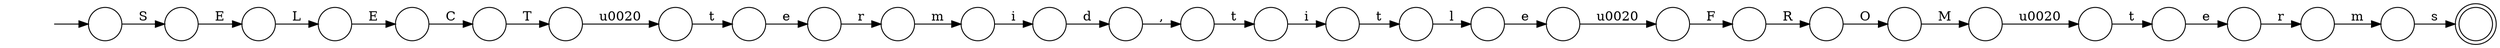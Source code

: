 digraph Automaton {
  rankdir = LR;
  0 [shape=doublecircle,label=""];
  1 [shape=circle,label=""];
  1 -> 22 [label="e"]
  2 [shape=circle,label=""];
  2 -> 13 [label="l"]
  3 [shape=circle,label=""];
  3 -> 4 [label=","]
  4 [shape=circle,label=""];
  4 -> 28 [label="t"]
  5 [shape=circle,label=""];
  5 -> 8 [label="E"]
  6 [shape=circle,label=""];
  6 -> 26 [label="R"]
  7 [shape=circle,label=""];
  7 -> 11 [label="i"]
  8 [shape=circle,label=""];
  8 -> 19 [label="L"]
  9 [shape=circle,label=""];
  initial [shape=plaintext,label=""];
  initial -> 9
  9 -> 5 [label="S"]
  10 [shape=circle,label=""];
  10 -> 16 [label="t"]
  11 [shape=circle,label=""];
  11 -> 3 [label="d"]
  12 [shape=circle,label=""];
  12 -> 17 [label="m"]
  13 [shape=circle,label=""];
  13 -> 25 [label="e"]
  14 [shape=circle,label=""];
  14 -> 30 [label="M"]
  15 [shape=circle,label=""];
  15 -> 10 [label="\u0020"]
  16 [shape=circle,label=""];
  16 -> 27 [label="e"]
  17 [shape=circle,label=""];
  17 -> 0 [label="s"]
  18 [shape=circle,label=""];
  18 -> 21 [label="C"]
  19 [shape=circle,label=""];
  19 -> 18 [label="E"]
  20 [shape=circle,label=""];
  20 -> 7 [label="m"]
  21 [shape=circle,label=""];
  21 -> 15 [label="T"]
  22 [shape=circle,label=""];
  22 -> 12 [label="r"]
  23 [shape=circle,label=""];
  23 -> 1 [label="t"]
  24 [shape=circle,label=""];
  24 -> 2 [label="t"]
  25 [shape=circle,label=""];
  25 -> 29 [label="\u0020"]
  26 [shape=circle,label=""];
  26 -> 14 [label="O"]
  27 [shape=circle,label=""];
  27 -> 20 [label="r"]
  28 [shape=circle,label=""];
  28 -> 24 [label="i"]
  29 [shape=circle,label=""];
  29 -> 6 [label="F"]
  30 [shape=circle,label=""];
  30 -> 23 [label="\u0020"]
}
